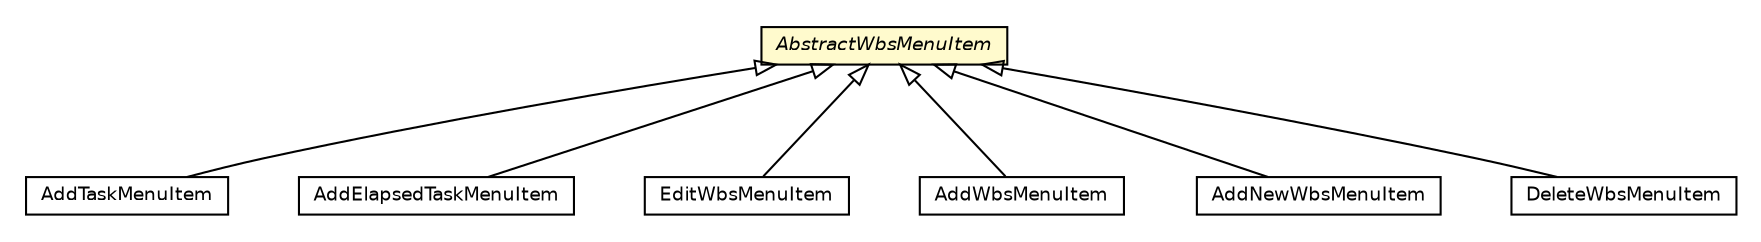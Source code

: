 #!/usr/local/bin/dot
#
# Class diagram 
# Generated by UMLGraph version R5_6 (http://www.umlgraph.org/)
#

digraph G {
	edge [fontname="Helvetica",fontsize=10,labelfontname="Helvetica",labelfontsize=10];
	node [fontname="Helvetica",fontsize=10,shape=plaintext];
	nodesep=0.25;
	ranksep=0.5;
	// net.ljcomputing.sr.fx.menu.item.AddTaskMenuItem
	c594 [label=<<table title="net.ljcomputing.sr.fx.menu.item.AddTaskMenuItem" border="0" cellborder="1" cellspacing="0" cellpadding="2" port="p" href="./AddTaskMenuItem.html">
		<tr><td><table border="0" cellspacing="0" cellpadding="1">
<tr><td align="center" balign="center"> AddTaskMenuItem </td></tr>
		</table></td></tr>
		</table>>, URL="./AddTaskMenuItem.html", fontname="Helvetica", fontcolor="black", fontsize=9.0];
	// net.ljcomputing.sr.fx.menu.item.AddElapsedTaskMenuItem
	c595 [label=<<table title="net.ljcomputing.sr.fx.menu.item.AddElapsedTaskMenuItem" border="0" cellborder="1" cellspacing="0" cellpadding="2" port="p" href="./AddElapsedTaskMenuItem.html">
		<tr><td><table border="0" cellspacing="0" cellpadding="1">
<tr><td align="center" balign="center"> AddElapsedTaskMenuItem </td></tr>
		</table></td></tr>
		</table>>, URL="./AddElapsedTaskMenuItem.html", fontname="Helvetica", fontcolor="black", fontsize=9.0];
	// net.ljcomputing.sr.fx.menu.item.EditWbsMenuItem
	c596 [label=<<table title="net.ljcomputing.sr.fx.menu.item.EditWbsMenuItem" border="0" cellborder="1" cellspacing="0" cellpadding="2" port="p" href="./EditWbsMenuItem.html">
		<tr><td><table border="0" cellspacing="0" cellpadding="1">
<tr><td align="center" balign="center"> EditWbsMenuItem </td></tr>
		</table></td></tr>
		</table>>, URL="./EditWbsMenuItem.html", fontname="Helvetica", fontcolor="black", fontsize=9.0];
	// net.ljcomputing.sr.fx.menu.item.AddWbsMenuItem
	c597 [label=<<table title="net.ljcomputing.sr.fx.menu.item.AddWbsMenuItem" border="0" cellborder="1" cellspacing="0" cellpadding="2" port="p" href="./AddWbsMenuItem.html">
		<tr><td><table border="0" cellspacing="0" cellpadding="1">
<tr><td align="center" balign="center"> AddWbsMenuItem </td></tr>
		</table></td></tr>
		</table>>, URL="./AddWbsMenuItem.html", fontname="Helvetica", fontcolor="black", fontsize=9.0];
	// net.ljcomputing.sr.fx.menu.item.AbstractWbsMenuItem
	c598 [label=<<table title="net.ljcomputing.sr.fx.menu.item.AbstractWbsMenuItem" border="0" cellborder="1" cellspacing="0" cellpadding="2" port="p" bgcolor="lemonChiffon" href="./AbstractWbsMenuItem.html">
		<tr><td><table border="0" cellspacing="0" cellpadding="1">
<tr><td align="center" balign="center"><font face="Helvetica-Oblique"> AbstractWbsMenuItem </font></td></tr>
		</table></td></tr>
		</table>>, URL="./AbstractWbsMenuItem.html", fontname="Helvetica", fontcolor="black", fontsize=9.0];
	// net.ljcomputing.sr.fx.menu.item.AddNewWbsMenuItem
	c599 [label=<<table title="net.ljcomputing.sr.fx.menu.item.AddNewWbsMenuItem" border="0" cellborder="1" cellspacing="0" cellpadding="2" port="p" href="./AddNewWbsMenuItem.html">
		<tr><td><table border="0" cellspacing="0" cellpadding="1">
<tr><td align="center" balign="center"> AddNewWbsMenuItem </td></tr>
		</table></td></tr>
		</table>>, URL="./AddNewWbsMenuItem.html", fontname="Helvetica", fontcolor="black", fontsize=9.0];
	// net.ljcomputing.sr.fx.menu.item.DeleteWbsMenuItem
	c600 [label=<<table title="net.ljcomputing.sr.fx.menu.item.DeleteWbsMenuItem" border="0" cellborder="1" cellspacing="0" cellpadding="2" port="p" href="./DeleteWbsMenuItem.html">
		<tr><td><table border="0" cellspacing="0" cellpadding="1">
<tr><td align="center" balign="center"> DeleteWbsMenuItem </td></tr>
		</table></td></tr>
		</table>>, URL="./DeleteWbsMenuItem.html", fontname="Helvetica", fontcolor="black", fontsize=9.0];
	//net.ljcomputing.sr.fx.menu.item.AddTaskMenuItem extends net.ljcomputing.sr.fx.menu.item.AbstractWbsMenuItem
	c598:p -> c594:p [dir=back,arrowtail=empty];
	//net.ljcomputing.sr.fx.menu.item.AddElapsedTaskMenuItem extends net.ljcomputing.sr.fx.menu.item.AbstractWbsMenuItem
	c598:p -> c595:p [dir=back,arrowtail=empty];
	//net.ljcomputing.sr.fx.menu.item.EditWbsMenuItem extends net.ljcomputing.sr.fx.menu.item.AbstractWbsMenuItem
	c598:p -> c596:p [dir=back,arrowtail=empty];
	//net.ljcomputing.sr.fx.menu.item.AddWbsMenuItem extends net.ljcomputing.sr.fx.menu.item.AbstractWbsMenuItem
	c598:p -> c597:p [dir=back,arrowtail=empty];
	//net.ljcomputing.sr.fx.menu.item.AddNewWbsMenuItem extends net.ljcomputing.sr.fx.menu.item.AbstractWbsMenuItem
	c598:p -> c599:p [dir=back,arrowtail=empty];
	//net.ljcomputing.sr.fx.menu.item.DeleteWbsMenuItem extends net.ljcomputing.sr.fx.menu.item.AbstractWbsMenuItem
	c598:p -> c600:p [dir=back,arrowtail=empty];
}

